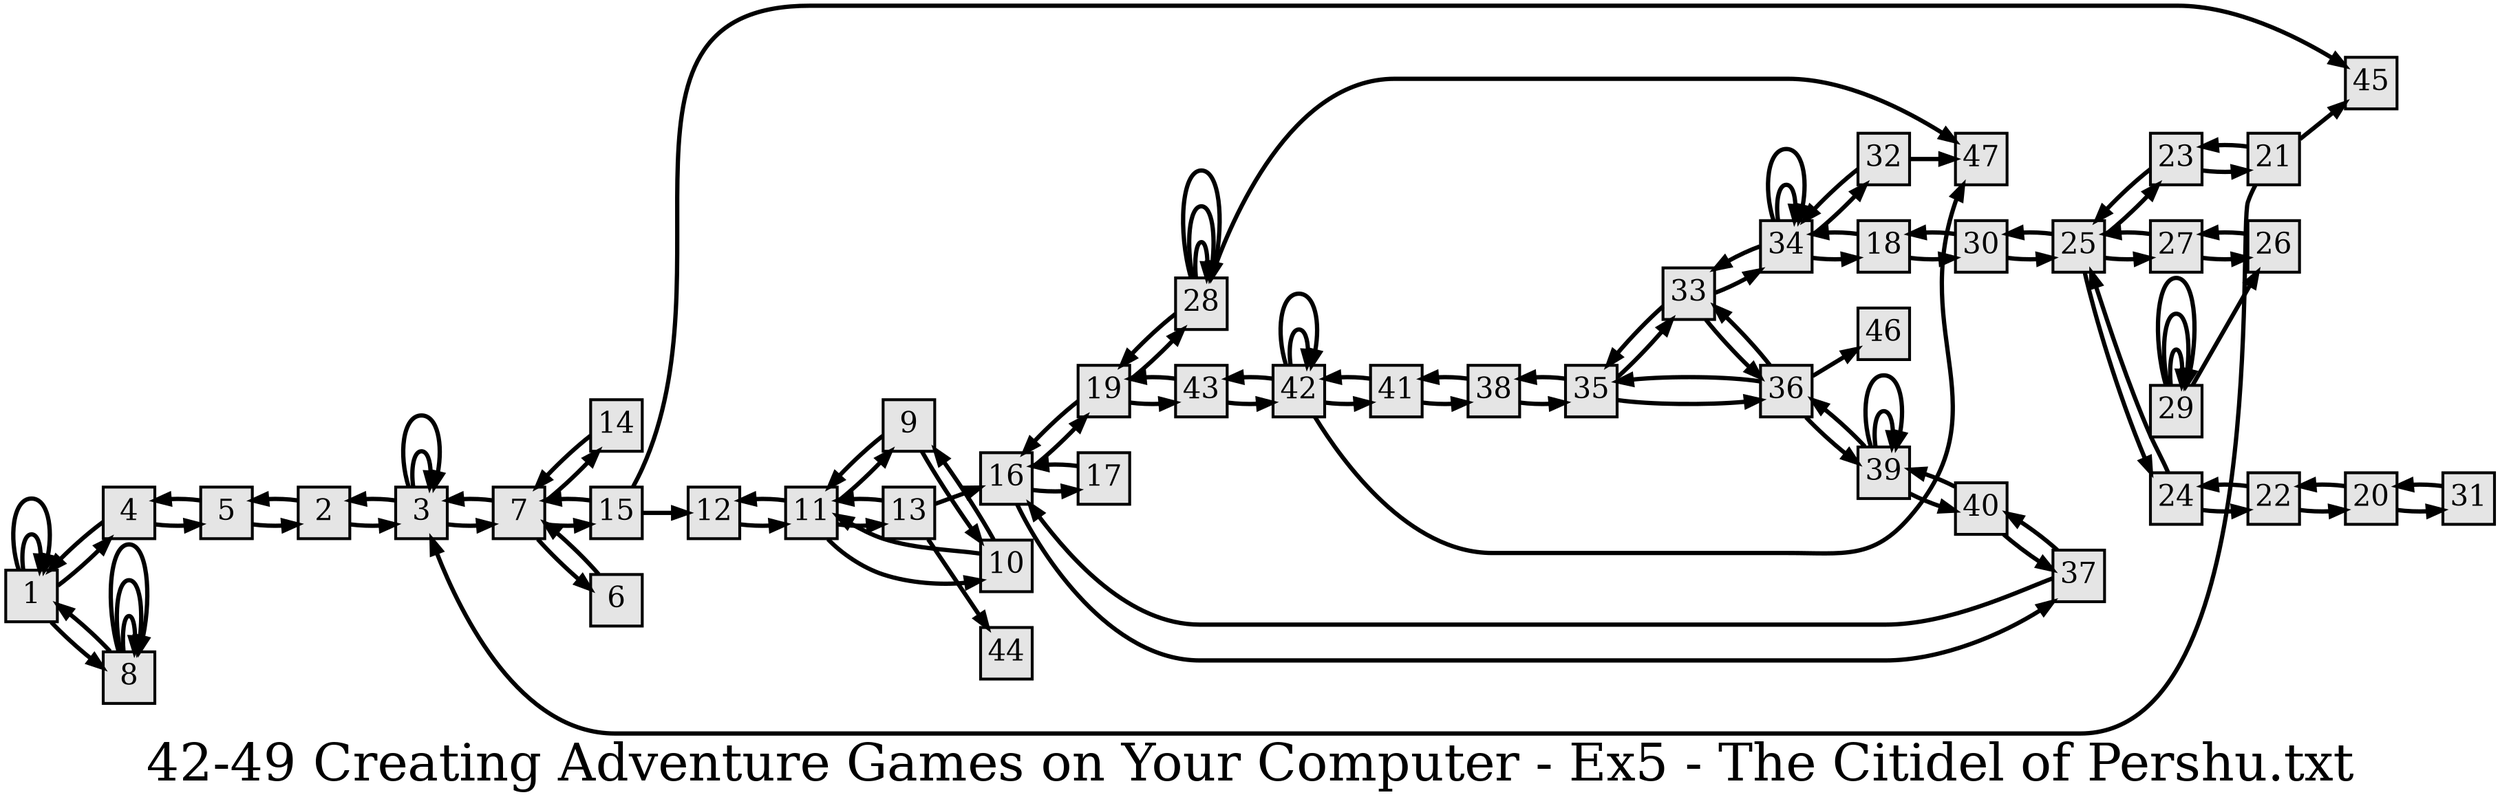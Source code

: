 digraph g{
  graph [ label="42-49 Creating Adventure Games on Your Computer - Ex5 - The Citidel of Pershu.txt" rankdir=LR, ordering=out, fontsize=36, nodesep="0.35", ranksep="0.45"];
  node  [shape=rect, penwidth=2, fontsize=20, style=filled, fillcolor=grey90, margin="0,0", labelfloat=true, regular=true, fixedsize=true];
  edge  [labelfloat=true, penwidth=3, fontsize=12];
  
  
  
  
  
  
  1 -> 1;
  1 -> 4;
  1 -> 1;
  1 -> 8;
  2 -> 5;
  2 -> 3;
  3 -> 3;
  3 -> 7;
  3 -> 3;
  3 -> 2;
  4 -> 1;
  4 -> 5;
  5 -> 2;
  5 -> 4;
  6 -> 7;
  7 -> 3;
  7 -> 14;
  7 -> 15;
  7 -> 6;
  8 -> 1;
  8 -> 8;
  8 -> 8;
  8 -> 8;
  9 -> 10;
  9 -> 11;
  10 -> 11;
  10 -> 9;
  11 -> 9;
  11 -> 13;
  11 -> 12;
  11 -> 10;
  12 -> 11;
  13 -> 11;
  13 -> 16;
  13 -> 44;
  14 -> 7;
  15 -> 7;
  15 -> 45;
  15 -> 12;
  16 -> 19;
  16 -> 17;
  16 -> 37;
  17 -> 16;
  18 -> 30;
  18 -> 34;
  19 -> 16;
  19 -> 28;
  19 -> 43;
  20 -> 31;
  20 -> 22;
  21 -> 23;
  21 -> 45;
  21 -> 3;
  22 -> 24;
  22 -> 20;
  23 -> 21;
  23 -> 25;
  24 -> 22;
  24 -> 25;
  25 -> 23;
  25 -> 27;
  25 -> 30;
  25 -> 24;
  26 -> 27;
  27 -> 25;
  27 -> 26;
  28 -> 19;
  28 -> 28;
  28 -> 28;
  28 -> 28;
  28 -> 47;
  29 -> 26;
  29 -> 29;
  29 -> 29;
  29 -> 29;
  30 -> 18;
  30 -> 25;
  31 -> 20;
  32 -> 34;
  32 -> 47;
  33 -> 34;
  33 -> 36;
  33 -> 35;
  34 -> 34;
  34 -> 33;
  34 -> 34;
  34 -> 32;
  34 -> 18;
  35 -> 33;
  35 -> 38;
  35 -> 36;
  36 -> 33;
  36 -> 39;
  36 -> 46;
  36 -> 35;
  37 -> 40;
  37 -> 16;
  38 -> 35;
  38 -> 41;
  39 -> 36;
  39 -> 39;
  39 -> 40;
  39 -> 39;
  40 -> 37;
  40 -> 39;
  41 -> 42;
  41 -> 38;
  42 -> 42;
  42 -> 43;
  42 -> 42;
  42 -> 41;
  42 -> 47;
  43 -> 42;
  43 -> 19;
}

